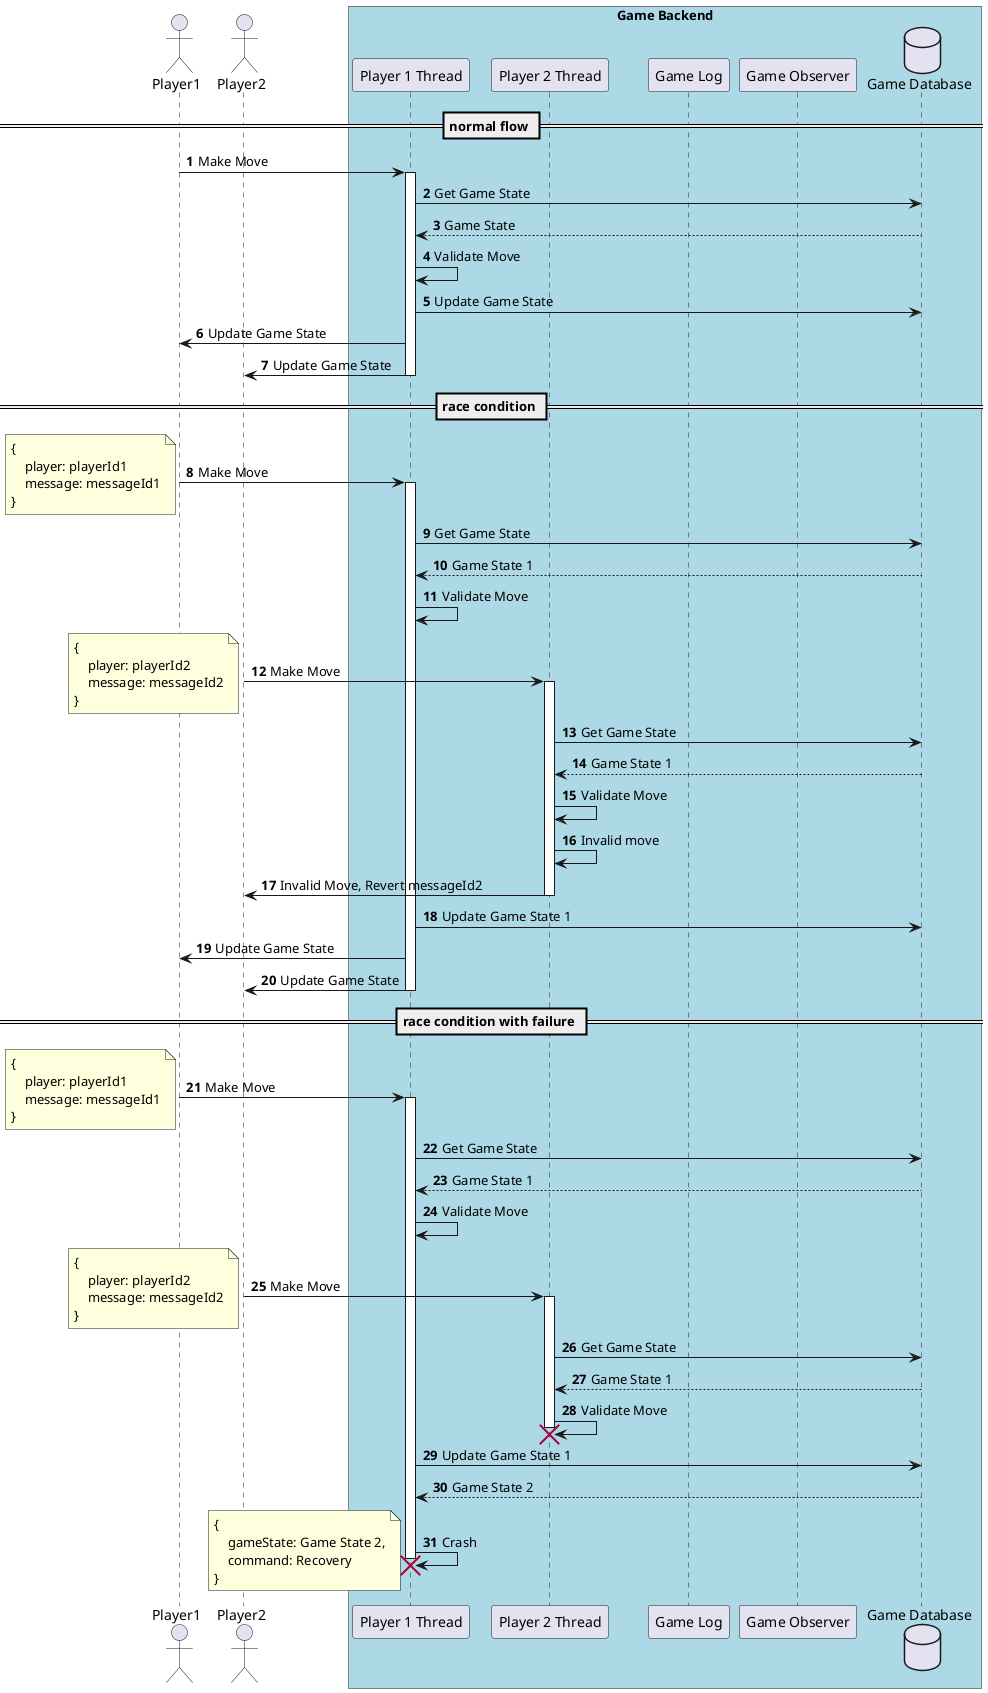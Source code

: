 @startuml
'https://plantuml.com/sequence-diagram

autonumber

actor Player1 as p1
actor Player2 as p2

box "Game Backend" #LightBlue
    participant "Player 1 Thread" as s1
    participant "Player 2 Thread" as s2
    participant "Game Log" as gl
    participant "Game Observer" as o2
    database "Game Database" as db
end box

== normal flow ==
p1-> s1++: Make Move
s1 -> db: Get Game State
db --> s1: Game State
s1->s1: Validate Move
s1->db: Update Game State
s1 -> p1: Update Game State
s1 -> p2: Update Game State
deactivate s1

== race condition ==
p1-> s1 ++: Make Move
note left
{
    player: playerId1
    message: messageId1
}
end note
s1 -> db: Get Game State
db --> s1: Game State 1
s1->s1: Validate Move
p2-> s2 ++: Make Move
note left
{
    player: playerId2
    message: messageId2
}
end note
s2 -> db: Get Game State
db --> s2: Game State 1
s2->s2: Validate Move
s2 -> s2: Invalid move
s2 -> p2 : Invalid Move, Revert messageId2
deactivate s2
s1->db: Update Game State 1
s1 -> p1: Update Game State
s1 -> p2: Update Game State
deactivate s1

== race condition with failure ==
p1-> s1 ++: Make Move
note left
{
    player: playerId1
    message: messageId1
}
end note
s1 -> db: Get Game State
db --> s1: Game State 1
s1->s1: Validate Move
p2-> s2 ++: Make Move
note left
{
    player: playerId2
    message: messageId2
}
end note
s2 -> db: Get Game State
db --> s2: Game State 1
s2->s2!!: Validate Move
s1->db: Update Game State 1
db --> s1: Game State 2
s1 -> s1!!: Crash
note left
{
    gameState: Game State 2,
    command: Recovery
}
end note
@enduml